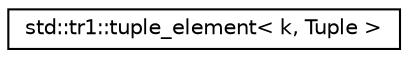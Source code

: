 digraph G
{
  edge [fontname="Helvetica",fontsize="10",labelfontname="Helvetica",labelfontsize="10"];
  node [fontname="Helvetica",fontsize="10",shape=record];
  rankdir="LR";
  Node1 [label="std::tr1::tuple_element\< k, Tuple \>",height=0.2,width=0.4,color="black", fillcolor="white", style="filled",URL="$structstd_1_1tr1_1_1tuple__element.html"];
}
